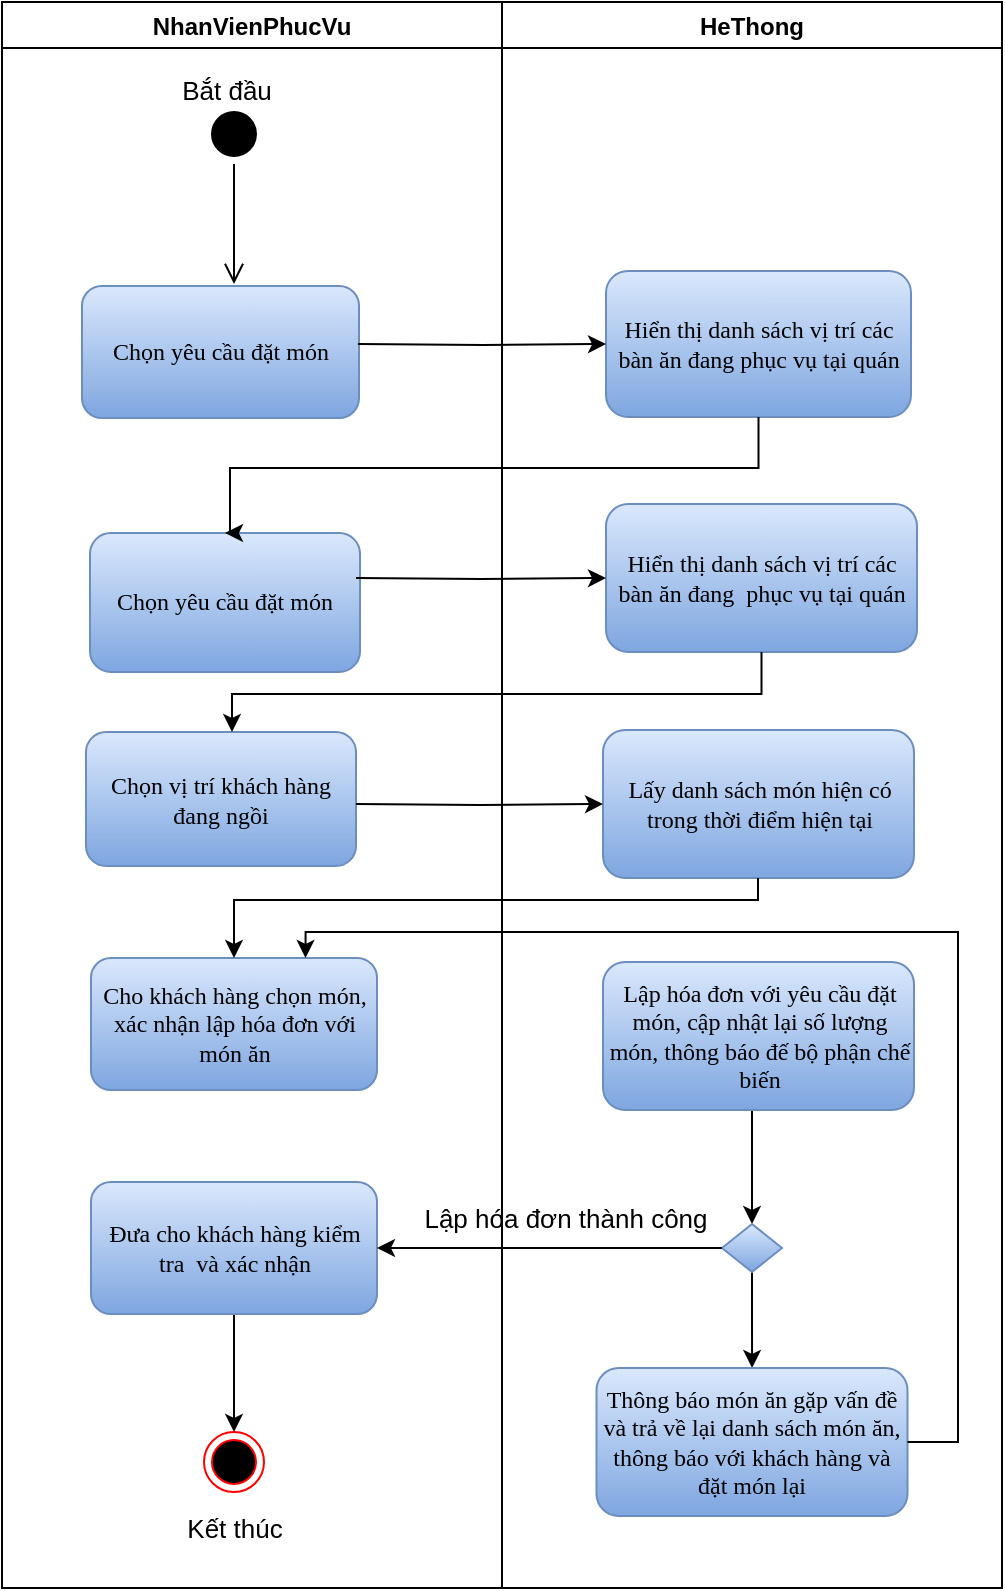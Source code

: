 <mxfile version="15.2.7" type="device" pages="6"><diagram id="9RZp447wiEDVheGiTAqy" name="UC01"><mxGraphModel dx="868" dy="550" grid="0" gridSize="10" guides="1" tooltips="1" connect="1" arrows="1" fold="1" page="1" pageScale="1" pageWidth="850" pageHeight="1100" math="0" shadow="0"><root><mxCell id="0"/><mxCell id="1" parent="0"/><mxCell id="KAaFiwAgJ2Uze31fMTkC-2" value="HeThong" style="swimlane;fontSize=12;" parent="1" vertex="1"><mxGeometry x="390" y="100" width="250" height="793" as="geometry"/></mxCell><mxCell id="KAaFiwAgJ2Uze31fMTkC-9" value="&lt;span style=&quot;font-size: 12px; line-height: 107%; font-family: &amp;quot;times new roman&amp;quot;, serif;&quot;&gt;Hiển thị danh sách vị trí các bàn ăn đang phục vụ tại quán&lt;/span&gt;" style="rounded=1;whiteSpace=wrap;html=1;fillColor=#dae8fc;strokeColor=#6c8ebf;gradientColor=#7ea6e0;fontSize=12;" parent="KAaFiwAgJ2Uze31fMTkC-2" vertex="1"><mxGeometry x="52" y="134.5" width="152.5" height="73" as="geometry"/></mxCell><mxCell id="KAaFiwAgJ2Uze31fMTkC-14" value="&lt;span style=&quot;font-size: 12px ; line-height: 107% ; font-family: &amp;#34;times new roman&amp;#34; , serif&quot;&gt;Hiển thị danh sách vị trí các bàn ăn đang&amp;nbsp; phục vụ tại quán&lt;/span&gt;" style="rounded=1;whiteSpace=wrap;html=1;fillColor=#dae8fc;strokeColor=#6c8ebf;gradientColor=#7ea6e0;fontSize=12;" parent="KAaFiwAgJ2Uze31fMTkC-2" vertex="1"><mxGeometry x="52" y="251" width="155.5" height="74" as="geometry"/></mxCell><mxCell id="KAaFiwAgJ2Uze31fMTkC-18" value="&lt;span style=&quot;font-size: 12px ; line-height: 107% ; font-family: &amp;#34;times new roman&amp;#34; , serif&quot;&gt;Lấy danh sách món hiện có trong thời điểm hiện tại&lt;/span&gt;" style="rounded=1;whiteSpace=wrap;html=1;fillColor=#dae8fc;strokeColor=#6c8ebf;gradientColor=#7ea6e0;fontSize=12;" parent="KAaFiwAgJ2Uze31fMTkC-2" vertex="1"><mxGeometry x="50.5" y="364" width="155.5" height="74" as="geometry"/></mxCell><mxCell id="KAaFiwAgJ2Uze31fMTkC-26" style="edgeStyle=orthogonalEdgeStyle;rounded=0;orthogonalLoop=1;jettySize=auto;html=1;entryX=0.5;entryY=0;entryDx=0;entryDy=0;fontSize=13;fontColor=#7EA6E0;strokeColor=#000000;" parent="KAaFiwAgJ2Uze31fMTkC-2" source="KAaFiwAgJ2Uze31fMTkC-23" target="KAaFiwAgJ2Uze31fMTkC-25" edge="1"><mxGeometry relative="1" as="geometry"><Array as="points"><mxPoint x="125" y="554"/><mxPoint x="125" y="554"/></Array></mxGeometry></mxCell><mxCell id="KAaFiwAgJ2Uze31fMTkC-23" value="&lt;span style=&quot;font-size: 12px ; line-height: 107% ; font-family: &amp;#34;times new roman&amp;#34; , serif&quot;&gt;Lập hóa đơn với yêu cầu đặt món, cập nhật lại số lượng món, thông báo đế bộ phận chế biến&lt;/span&gt;" style="rounded=1;whiteSpace=wrap;html=1;fillColor=#dae8fc;strokeColor=#6c8ebf;gradientColor=#7ea6e0;fontSize=12;" parent="KAaFiwAgJ2Uze31fMTkC-2" vertex="1"><mxGeometry x="50.5" y="480" width="155.5" height="74" as="geometry"/></mxCell><mxCell id="KAaFiwAgJ2Uze31fMTkC-32" value="" style="edgeStyle=orthogonalEdgeStyle;rounded=0;orthogonalLoop=1;jettySize=auto;html=1;fontSize=13;fontColor=#000000;strokeColor=#000000;" parent="KAaFiwAgJ2Uze31fMTkC-2" source="KAaFiwAgJ2Uze31fMTkC-25" target="KAaFiwAgJ2Uze31fMTkC-30" edge="1"><mxGeometry relative="1" as="geometry"/></mxCell><mxCell id="KAaFiwAgJ2Uze31fMTkC-25" value="" style="rhombus;whiteSpace=wrap;html=1;fontSize=13;strokeColor=#6c8ebf;gradientColor=#7ea6e0;fillColor=#dae8fc;" parent="KAaFiwAgJ2Uze31fMTkC-2" vertex="1"><mxGeometry x="110" y="611" width="30" height="24" as="geometry"/></mxCell><mxCell id="KAaFiwAgJ2Uze31fMTkC-29" value="Lập hóa đơn thành công" style="text;html=1;strokeColor=none;fillColor=none;align=center;verticalAlign=middle;whiteSpace=wrap;rounded=0;fontSize=13;fontColor=#000000;" parent="KAaFiwAgJ2Uze31fMTkC-2" vertex="1"><mxGeometry x="-46" y="601" width="156" height="14" as="geometry"/></mxCell><mxCell id="KAaFiwAgJ2Uze31fMTkC-30" value="&lt;span style=&quot;font-size: 12px ; line-height: 107% ; font-family: &amp;#34;times new roman&amp;#34; , serif&quot;&gt;Thông báo món ăn gặp vấn đề và trả về lại danh sách món ăn, thông báo với khách hàng và đặt món lại&lt;/span&gt;" style="rounded=1;whiteSpace=wrap;html=1;fillColor=#dae8fc;strokeColor=#6c8ebf;gradientColor=#7ea6e0;fontSize=12;" parent="KAaFiwAgJ2Uze31fMTkC-2" vertex="1"><mxGeometry x="47.25" y="683" width="155.5" height="74" as="geometry"/></mxCell><mxCell id="KAaFiwAgJ2Uze31fMTkC-5" value="NhanVienPhucVu" style="swimlane;fontSize=12;startSize=23;" parent="1" vertex="1"><mxGeometry x="140" y="100" width="250" height="793" as="geometry"/></mxCell><mxCell id="KAaFiwAgJ2Uze31fMTkC-6" value="&lt;span style=&quot;font-size: 12px; line-height: 107%; font-family: &amp;quot;times new roman&amp;quot;, serif;&quot;&gt;Chọn yêu cầu đặt món&lt;/span&gt;" style="rounded=1;whiteSpace=wrap;html=1;fillColor=#dae8fc;strokeColor=#6c8ebf;gradientColor=#7ea6e0;fontSize=12;" parent="KAaFiwAgJ2Uze31fMTkC-5" vertex="1"><mxGeometry x="40" y="142" width="138.5" height="66" as="geometry"/></mxCell><mxCell id="KAaFiwAgJ2Uze31fMTkC-7" value="" style="ellipse;html=1;shape=startState;fillColor=#000000;strokeColor=#000000;fontSize=12;" parent="KAaFiwAgJ2Uze31fMTkC-5" vertex="1"><mxGeometry x="101" y="51" width="30" height="30" as="geometry"/></mxCell><mxCell id="KAaFiwAgJ2Uze31fMTkC-8" value="" style="edgeStyle=orthogonalEdgeStyle;html=1;verticalAlign=bottom;endArrow=open;endSize=8;strokeColor=#000000;fontSize=12;" parent="KAaFiwAgJ2Uze31fMTkC-5" source="KAaFiwAgJ2Uze31fMTkC-7" edge="1"><mxGeometry relative="1" as="geometry"><mxPoint x="116" y="141" as="targetPoint"/></mxGeometry></mxCell><mxCell id="KAaFiwAgJ2Uze31fMTkC-11" value="&lt;span style=&quot;font-size: 12px; line-height: 107%; font-family: &amp;quot;times new roman&amp;quot;, serif;&quot;&gt;Chọn yêu cầu đặt món&lt;/span&gt;" style="rounded=1;whiteSpace=wrap;html=1;fillColor=#dae8fc;strokeColor=#6c8ebf;gradientColor=#7ea6e0;fontSize=12;" parent="KAaFiwAgJ2Uze31fMTkC-5" vertex="1"><mxGeometry x="44" y="265.5" width="135" height="69.5" as="geometry"/></mxCell><mxCell id="KAaFiwAgJ2Uze31fMTkC-17" value="&lt;span style=&quot;font-size: 12px ; line-height: 107% ; font-family: &amp;#34;times new roman&amp;#34; , serif&quot;&gt;Chọn vị trí khách hàng đang ngồi&lt;/span&gt;" style="rounded=1;whiteSpace=wrap;html=1;fillColor=#dae8fc;strokeColor=#6c8ebf;gradientColor=#7ea6e0;fontSize=12;" parent="KAaFiwAgJ2Uze31fMTkC-5" vertex="1"><mxGeometry x="42" y="365" width="135" height="67" as="geometry"/></mxCell><mxCell id="KAaFiwAgJ2Uze31fMTkC-22" value="&lt;font face=&quot;times new roman, serif&quot;&gt;Cho khách hàng chọn món, xác nhận lập hóa đơn với món ăn&lt;/font&gt;" style="rounded=1;whiteSpace=wrap;html=1;fillColor=#dae8fc;strokeColor=#6c8ebf;gradientColor=#7ea6e0;fontSize=12;" parent="KAaFiwAgJ2Uze31fMTkC-5" vertex="1"><mxGeometry x="44.5" y="478" width="143" height="66" as="geometry"/></mxCell><mxCell id="KAaFiwAgJ2Uze31fMTkC-38" style="edgeStyle=orthogonalEdgeStyle;rounded=0;orthogonalLoop=1;jettySize=auto;html=1;entryX=0.5;entryY=0;entryDx=0;entryDy=0;fontSize=13;fontColor=#000000;strokeColor=#000000;" parent="KAaFiwAgJ2Uze31fMTkC-5" source="KAaFiwAgJ2Uze31fMTkC-27" target="KAaFiwAgJ2Uze31fMTkC-37" edge="1"><mxGeometry relative="1" as="geometry"/></mxCell><mxCell id="KAaFiwAgJ2Uze31fMTkC-27" value="&lt;font face=&quot;times new roman, serif&quot;&gt;Đưa cho khách hàng kiểm tra&amp;nbsp; và xác nhận&lt;/font&gt;" style="rounded=1;whiteSpace=wrap;html=1;fillColor=#dae8fc;strokeColor=#6c8ebf;gradientColor=#7ea6e0;fontSize=12;" parent="KAaFiwAgJ2Uze31fMTkC-5" vertex="1"><mxGeometry x="44.5" y="590" width="143" height="66" as="geometry"/></mxCell><mxCell id="KAaFiwAgJ2Uze31fMTkC-37" value="" style="ellipse;html=1;shape=endState;fillColor=#000000;strokeColor=#ff0000;fontSize=13;fontColor=#000000;" parent="KAaFiwAgJ2Uze31fMTkC-5" vertex="1"><mxGeometry x="101" y="715" width="30" height="30" as="geometry"/></mxCell><mxCell id="KAaFiwAgJ2Uze31fMTkC-39" value="Kết thúc" style="text;html=1;align=center;verticalAlign=middle;resizable=0;points=[];autosize=1;strokeColor=none;fillColor=none;fontSize=13;fontColor=#000000;" parent="KAaFiwAgJ2Uze31fMTkC-5" vertex="1"><mxGeometry x="87" y="753" width="58" height="20" as="geometry"/></mxCell><mxCell id="KAaFiwAgJ2Uze31fMTkC-40" value="Bắt đầu" style="text;html=1;align=center;verticalAlign=middle;resizable=0;points=[];autosize=1;strokeColor=none;fillColor=none;fontSize=13;fontColor=#000000;" parent="KAaFiwAgJ2Uze31fMTkC-5" vertex="1"><mxGeometry x="84" y="34" width="55" height="20" as="geometry"/></mxCell><mxCell id="KAaFiwAgJ2Uze31fMTkC-10" style="edgeStyle=orthogonalEdgeStyle;rounded=0;orthogonalLoop=1;jettySize=auto;html=1;fontSize=12;fontColor=#7EA6E0;strokeColor=#000000;" parent="1" target="KAaFiwAgJ2Uze31fMTkC-9" edge="1"><mxGeometry relative="1" as="geometry"><mxPoint x="318" y="271" as="sourcePoint"/></mxGeometry></mxCell><mxCell id="KAaFiwAgJ2Uze31fMTkC-16" style="edgeStyle=orthogonalEdgeStyle;rounded=0;orthogonalLoop=1;jettySize=auto;html=1;fontSize=12;fontColor=#7EA6E0;strokeColor=#000000;entryX=0;entryY=0.5;entryDx=0;entryDy=0;" parent="1" target="KAaFiwAgJ2Uze31fMTkC-14" edge="1"><mxGeometry relative="1" as="geometry"><mxPoint x="438" y="390" as="targetPoint"/><mxPoint x="317" y="388" as="sourcePoint"/></mxGeometry></mxCell><mxCell id="KAaFiwAgJ2Uze31fMTkC-19" style="edgeStyle=orthogonalEdgeStyle;rounded=0;orthogonalLoop=1;jettySize=auto;html=1;entryX=0.5;entryY=0;entryDx=0;entryDy=0;fontSize=12;fontColor=#7EA6E0;strokeColor=#000000;" parent="1" source="KAaFiwAgJ2Uze31fMTkC-9" target="KAaFiwAgJ2Uze31fMTkC-11" edge="1"><mxGeometry relative="1" as="geometry"><Array as="points"><mxPoint x="518" y="333"/><mxPoint x="254" y="333"/></Array></mxGeometry></mxCell><mxCell id="KAaFiwAgJ2Uze31fMTkC-20" style="edgeStyle=orthogonalEdgeStyle;rounded=0;orthogonalLoop=1;jettySize=auto;html=1;fontSize=12;fontColor=#7EA6E0;strokeColor=#000000;" parent="1" source="KAaFiwAgJ2Uze31fMTkC-14" target="KAaFiwAgJ2Uze31fMTkC-17" edge="1"><mxGeometry relative="1" as="geometry"><Array as="points"><mxPoint x="520" y="446"/><mxPoint x="255" y="446"/></Array></mxGeometry></mxCell><mxCell id="KAaFiwAgJ2Uze31fMTkC-21" style="edgeStyle=orthogonalEdgeStyle;rounded=0;orthogonalLoop=1;jettySize=auto;html=1;entryX=0;entryY=0.5;entryDx=0;entryDy=0;fontSize=12;fontColor=#7EA6E0;strokeColor=#000000;" parent="1" target="KAaFiwAgJ2Uze31fMTkC-18" edge="1"><mxGeometry relative="1" as="geometry"><mxPoint x="317" y="501" as="sourcePoint"/></mxGeometry></mxCell><mxCell id="KAaFiwAgJ2Uze31fMTkC-24" style="edgeStyle=orthogonalEdgeStyle;rounded=0;orthogonalLoop=1;jettySize=auto;html=1;entryX=0.5;entryY=0;entryDx=0;entryDy=0;fontSize=13;fontColor=#7EA6E0;strokeColor=#000000;" parent="1" target="KAaFiwAgJ2Uze31fMTkC-22" edge="1"><mxGeometry relative="1" as="geometry"><mxPoint x="518" y="538" as="sourcePoint"/><Array as="points"><mxPoint x="518" y="549"/><mxPoint x="256" y="549"/></Array></mxGeometry></mxCell><mxCell id="KAaFiwAgJ2Uze31fMTkC-28" style="edgeStyle=orthogonalEdgeStyle;rounded=0;orthogonalLoop=1;jettySize=auto;html=1;entryX=1;entryY=0.5;entryDx=0;entryDy=0;fontSize=13;fontColor=#7EA6E0;strokeColor=#000000;" parent="1" source="KAaFiwAgJ2Uze31fMTkC-25" target="KAaFiwAgJ2Uze31fMTkC-27" edge="1"><mxGeometry relative="1" as="geometry"/></mxCell><mxCell id="KAaFiwAgJ2Uze31fMTkC-34" style="edgeStyle=orthogonalEdgeStyle;rounded=0;orthogonalLoop=1;jettySize=auto;html=1;entryX=0.75;entryY=0;entryDx=0;entryDy=0;fontSize=13;fontColor=#000000;strokeColor=#000000;" parent="1" source="KAaFiwAgJ2Uze31fMTkC-30" target="KAaFiwAgJ2Uze31fMTkC-22" edge="1"><mxGeometry relative="1" as="geometry"><Array as="points"><mxPoint x="618" y="820"/><mxPoint x="618" y="565"/><mxPoint x="292" y="565"/></Array></mxGeometry></mxCell></root></mxGraphModel></diagram><diagram id="s6qFZ14j3Fz0Efp3q7Ma" name="UC02"><mxGraphModel dx="868" dy="550" grid="0" gridSize="10" guides="1" tooltips="1" connect="1" arrows="1" fold="1" page="1" pageScale="1" pageWidth="850" pageHeight="1100" math="0" shadow="0"><root><mxCell id="FpdUSo8Ax4sdllOvpBZD-0"/><mxCell id="FpdUSo8Ax4sdllOvpBZD-1" parent="FpdUSo8Ax4sdllOvpBZD-0"/><mxCell id="ZPg6n8A6RPzEj8qQPlWx-0" value="HeThong" style="swimlane;fontSize=12;" parent="FpdUSo8Ax4sdllOvpBZD-1" vertex="1"><mxGeometry x="390" y="100" width="250" height="793" as="geometry"/></mxCell><mxCell id="ZPg6n8A6RPzEj8qQPlWx-1" value="&lt;span style=&quot;font-size: 12px ; line-height: 107% ; font-family: &amp;#34;times new roman&amp;#34; , serif&quot;&gt;Hiển thị danh sách tất cả các bàn có trong hệ thống&lt;/span&gt;" style="rounded=1;whiteSpace=wrap;html=1;fillColor=#dae8fc;strokeColor=#6c8ebf;gradientColor=#7ea6e0;fontSize=12;" parent="ZPg6n8A6RPzEj8qQPlWx-0" vertex="1"><mxGeometry x="52" y="134.5" width="152.5" height="73" as="geometry"/></mxCell><mxCell id="ZPg6n8A6RPzEj8qQPlWx-2" value="&lt;span style=&quot;font-size: 12px ; line-height: 107% ; font-family: &amp;#34;times new roman&amp;#34; , serif&quot;&gt;Hiển thị form nhập thông tin thêm bàn mới&lt;/span&gt;" style="rounded=1;whiteSpace=wrap;html=1;fillColor=#dae8fc;strokeColor=#6c8ebf;gradientColor=#7ea6e0;fontSize=12;" parent="ZPg6n8A6RPzEj8qQPlWx-0" vertex="1"><mxGeometry x="57" y="289" width="155.5" height="74" as="geometry"/></mxCell><mxCell id="ZPg6n8A6RPzEj8qQPlWx-57" style="edgeStyle=orthogonalEdgeStyle;rounded=0;orthogonalLoop=1;jettySize=auto;html=1;fontSize=13;fontColor=#000000;endArrow=classic;endFill=1;strokeColor=#000000;" parent="ZPg6n8A6RPzEj8qQPlWx-0" source="ZPg6n8A6RPzEj8qQPlWx-3" target="ZPg6n8A6RPzEj8qQPlWx-19" edge="1"><mxGeometry relative="1" as="geometry"/></mxCell><mxCell id="ZPg6n8A6RPzEj8qQPlWx-3" value="&lt;span style=&quot;font-size: 12px ; line-height: 107% ; font-family: &amp;#34;times new roman&amp;#34; , serif&quot;&gt;Kiểm tra thông tin và tiến hành cập nhật dữ liệu bàn mới, trả về danh sách bàn được cập nhật&lt;/span&gt;" style="rounded=1;whiteSpace=wrap;html=1;fillColor=#dae8fc;strokeColor=#6c8ebf;gradientColor=#7ea6e0;fontSize=12;" parent="ZPg6n8A6RPzEj8qQPlWx-0" vertex="1"><mxGeometry x="55.5" y="402" width="155.5" height="74" as="geometry"/></mxCell><mxCell id="ZPg6n8A6RPzEj8qQPlWx-19" value="" style="ellipse;html=1;shape=endState;fillColor=#000000;strokeColor=#ff0000;fontSize=13;fontColor=#000000;" parent="ZPg6n8A6RPzEj8qQPlWx-0" vertex="1"><mxGeometry x="118.25" y="504" width="30" height="30" as="geometry"/></mxCell><mxCell id="ZPg6n8A6RPzEj8qQPlWx-20" value="Kết thúc" style="text;html=1;align=center;verticalAlign=middle;resizable=0;points=[];autosize=1;strokeColor=none;fillColor=none;fontSize=13;fontColor=#000000;" parent="ZPg6n8A6RPzEj8qQPlWx-0" vertex="1"><mxGeometry x="104.25" y="534" width="58" height="20" as="geometry"/></mxCell><mxCell id="ZPg6n8A6RPzEj8qQPlWx-49" value="&lt;span style=&quot;font-size: 12px ; line-height: 107% ; font-family: &amp;#34;times new roman&amp;#34; , serif&quot;&gt;\Hiển thị danh sách bàn trống tại quán&lt;/span&gt;" style="rounded=1;whiteSpace=wrap;html=1;fillColor=#dae8fc;strokeColor=#6c8ebf;gradientColor=#7ea6e0;fontSize=12;" parent="ZPg6n8A6RPzEj8qQPlWx-0" vertex="1"><mxGeometry x="47.25" y="588" width="155.5" height="74" as="geometry"/></mxCell><mxCell id="ZPg6n8A6RPzEj8qQPlWx-10" value="NhanVienPhucVu" style="swimlane;fontSize=12;startSize=23;" parent="FpdUSo8Ax4sdllOvpBZD-1" vertex="1"><mxGeometry x="140" y="100" width="250" height="793" as="geometry"/></mxCell><mxCell id="ZPg6n8A6RPzEj8qQPlWx-11" value="&lt;font face=&quot;times new roman, serif&quot;&gt;Chọn quản lý bàn&lt;/font&gt;" style="rounded=1;whiteSpace=wrap;html=1;fillColor=#dae8fc;strokeColor=#6c8ebf;gradientColor=#7ea6e0;fontSize=12;" parent="ZPg6n8A6RPzEj8qQPlWx-10" vertex="1"><mxGeometry x="40" y="142" width="138.5" height="66" as="geometry"/></mxCell><mxCell id="ZPg6n8A6RPzEj8qQPlWx-12" value="" style="ellipse;html=1;shape=startState;fillColor=#000000;strokeColor=#000000;fontSize=12;" parent="ZPg6n8A6RPzEj8qQPlWx-10" vertex="1"><mxGeometry x="101" y="51" width="30" height="30" as="geometry"/></mxCell><mxCell id="ZPg6n8A6RPzEj8qQPlWx-13" value="" style="edgeStyle=orthogonalEdgeStyle;html=1;verticalAlign=bottom;endArrow=open;endSize=8;strokeColor=#000000;fontSize=12;" parent="ZPg6n8A6RPzEj8qQPlWx-10" source="ZPg6n8A6RPzEj8qQPlWx-12" edge="1"><mxGeometry relative="1" as="geometry"><mxPoint x="116" y="141" as="targetPoint"/></mxGeometry></mxCell><mxCell id="ZPg6n8A6RPzEj8qQPlWx-14" value="&lt;span style=&quot;font-size: 12px ; line-height: 107% ; font-family: &amp;#34;times new roman&amp;#34; , serif&quot;&gt;Chọn thêm bàn&lt;/span&gt;" style="rounded=1;whiteSpace=wrap;html=1;fillColor=#dae8fc;strokeColor=#6c8ebf;gradientColor=#7ea6e0;fontSize=12;" parent="ZPg6n8A6RPzEj8qQPlWx-10" vertex="1"><mxGeometry x="48.5" y="286" width="135" height="69.5" as="geometry"/></mxCell><mxCell id="ZPg6n8A6RPzEj8qQPlWx-15" value="&lt;span style=&quot;font-size: 12px ; line-height: 107% ; font-family: &amp;#34;times new roman&amp;#34; , serif&quot;&gt;Nhập số lượng bàn cần thêm&lt;/span&gt;" style="rounded=1;whiteSpace=wrap;html=1;fillColor=#dae8fc;strokeColor=#6c8ebf;gradientColor=#7ea6e0;fontSize=12;" parent="ZPg6n8A6RPzEj8qQPlWx-10" vertex="1"><mxGeometry x="47" y="403" width="135" height="67" as="geometry"/></mxCell><mxCell id="ZPg6n8A6RPzEj8qQPlWx-16" value="&lt;font face=&quot;times new roman, serif&quot;&gt;Chọn xóa bàn&lt;/font&gt;" style="rounded=1;whiteSpace=wrap;html=1;fillColor=#dae8fc;strokeColor=#6c8ebf;gradientColor=#7ea6e0;fontSize=12;" parent="ZPg6n8A6RPzEj8qQPlWx-10" vertex="1"><mxGeometry x="43" y="582" width="143" height="66" as="geometry"/></mxCell><mxCell id="ZPg6n8A6RPzEj8qQPlWx-21" value="Bắt đầu" style="text;html=1;align=center;verticalAlign=middle;resizable=0;points=[];autosize=1;strokeColor=none;fillColor=none;fontSize=13;fontColor=#000000;" parent="ZPg6n8A6RPzEj8qQPlWx-10" vertex="1"><mxGeometry x="84" y="34" width="55" height="20" as="geometry"/></mxCell><mxCell id="ZPg6n8A6RPzEj8qQPlWx-41" value="" style="edgeStyle=orthogonalEdgeStyle;rounded=0;orthogonalLoop=1;jettySize=auto;html=1;fontSize=13;fontColor=#000000;strokeColor=#000000;" parent="ZPg6n8A6RPzEj8qQPlWx-10" source="ZPg6n8A6RPzEj8qQPlWx-30" target="ZPg6n8A6RPzEj8qQPlWx-14" edge="1"><mxGeometry relative="1" as="geometry"/></mxCell><mxCell id="ZPg6n8A6RPzEj8qQPlWx-30" value="" style="rhombus;whiteSpace=wrap;html=1;fontSize=13;strokeColor=#6c8ebf;gradientColor=#7ea6e0;fillColor=#dae8fc;" parent="ZPg6n8A6RPzEj8qQPlWx-10" vertex="1"><mxGeometry x="101" y="235" width="30" height="24" as="geometry"/></mxCell><mxCell id="ZPg6n8A6RPzEj8qQPlWx-47" style="edgeStyle=orthogonalEdgeStyle;rounded=0;orthogonalLoop=1;jettySize=auto;html=1;fontSize=13;fontColor=#000000;endArrow=classic;endFill=1;strokeColor=#000000;entryX=0;entryY=0.5;entryDx=0;entryDy=0;" parent="ZPg6n8A6RPzEj8qQPlWx-10" source="ZPg6n8A6RPzEj8qQPlWx-30" target="ZPg6n8A6RPzEj8qQPlWx-16" edge="1"><mxGeometry relative="1" as="geometry"><mxPoint x="-18" y="537" as="targetPoint"/><Array as="points"><mxPoint x="27" y="247"/><mxPoint x="27" y="615"/></Array></mxGeometry></mxCell><mxCell id="ZPg6n8A6RPzEj8qQPlWx-50" value="&lt;font face=&quot;times new roman, serif&quot;&gt;Chọn bàn trống và xác nhận xóa&lt;/font&gt;" style="rounded=1;whiteSpace=wrap;html=1;fillColor=#dae8fc;strokeColor=#6c8ebf;gradientColor=#7ea6e0;fontSize=12;" parent="ZPg6n8A6RPzEj8qQPlWx-10" vertex="1"><mxGeometry x="40.5" y="706" width="143" height="66" as="geometry"/></mxCell><mxCell id="ZPg6n8A6RPzEj8qQPlWx-22" style="edgeStyle=orthogonalEdgeStyle;rounded=0;orthogonalLoop=1;jettySize=auto;html=1;fontSize=12;fontColor=#7EA6E0;strokeColor=#000000;" parent="FpdUSo8Ax4sdllOvpBZD-1" target="ZPg6n8A6RPzEj8qQPlWx-1" edge="1"><mxGeometry relative="1" as="geometry"><mxPoint x="318" y="271" as="sourcePoint"/></mxGeometry></mxCell><mxCell id="ZPg6n8A6RPzEj8qQPlWx-23" style="edgeStyle=orthogonalEdgeStyle;rounded=0;orthogonalLoop=1;jettySize=auto;html=1;fontSize=12;fontColor=#7EA6E0;strokeColor=#000000;entryX=0;entryY=0.5;entryDx=0;entryDy=0;" parent="FpdUSo8Ax4sdllOvpBZD-1" target="ZPg6n8A6RPzEj8qQPlWx-2" edge="1"><mxGeometry relative="1" as="geometry"><mxPoint x="443" y="428" as="targetPoint"/><mxPoint x="322" y="426" as="sourcePoint"/></mxGeometry></mxCell><mxCell id="ZPg6n8A6RPzEj8qQPlWx-25" style="edgeStyle=orthogonalEdgeStyle;rounded=0;orthogonalLoop=1;jettySize=auto;html=1;fontSize=12;fontColor=#7EA6E0;strokeColor=#000000;" parent="FpdUSo8Ax4sdllOvpBZD-1" source="ZPg6n8A6RPzEj8qQPlWx-2" target="ZPg6n8A6RPzEj8qQPlWx-15" edge="1"><mxGeometry relative="1" as="geometry"><Array as="points"><mxPoint x="525" y="484"/><mxPoint x="260" y="484"/></Array></mxGeometry></mxCell><mxCell id="ZPg6n8A6RPzEj8qQPlWx-26" style="edgeStyle=orthogonalEdgeStyle;rounded=0;orthogonalLoop=1;jettySize=auto;html=1;entryX=0;entryY=0.5;entryDx=0;entryDy=0;fontSize=12;fontColor=#7EA6E0;strokeColor=#000000;" parent="FpdUSo8Ax4sdllOvpBZD-1" target="ZPg6n8A6RPzEj8qQPlWx-3" edge="1"><mxGeometry relative="1" as="geometry"><mxPoint x="322" y="539" as="sourcePoint"/></mxGeometry></mxCell><mxCell id="ZPg6n8A6RPzEj8qQPlWx-42" style="edgeStyle=orthogonalEdgeStyle;rounded=0;orthogonalLoop=1;jettySize=auto;html=1;entryX=0.5;entryY=0;entryDx=0;entryDy=0;fontSize=13;fontColor=#000000;strokeColor=#000000;endArrow=none;endFill=0;" parent="FpdUSo8Ax4sdllOvpBZD-1" source="ZPg6n8A6RPzEj8qQPlWx-1" target="ZPg6n8A6RPzEj8qQPlWx-30" edge="1"><mxGeometry relative="1" as="geometry"><Array as="points"><mxPoint x="518" y="326"/><mxPoint x="256" y="326"/></Array></mxGeometry></mxCell><mxCell id="ZPg6n8A6RPzEj8qQPlWx-58" style="edgeStyle=orthogonalEdgeStyle;rounded=0;orthogonalLoop=1;jettySize=auto;html=1;fontSize=13;fontColor=#000000;endArrow=classic;endFill=1;strokeColor=#000000;" parent="FpdUSo8Ax4sdllOvpBZD-1" source="ZPg6n8A6RPzEj8qQPlWx-16" edge="1"><mxGeometry relative="1" as="geometry"><mxPoint x="432" y="715" as="targetPoint"/></mxGeometry></mxCell><mxCell id="ZPg6n8A6RPzEj8qQPlWx-59" style="edgeStyle=orthogonalEdgeStyle;rounded=0;orthogonalLoop=1;jettySize=auto;html=1;fontSize=13;fontColor=#000000;endArrow=classic;endFill=1;strokeColor=#000000;" parent="FpdUSo8Ax4sdllOvpBZD-1" source="ZPg6n8A6RPzEj8qQPlWx-49" target="ZPg6n8A6RPzEj8qQPlWx-50" edge="1"><mxGeometry relative="1" as="geometry"><Array as="points"><mxPoint x="515" y="777"/><mxPoint x="252" y="777"/></Array></mxGeometry></mxCell><mxCell id="ZPg6n8A6RPzEj8qQPlWx-60" style="edgeStyle=orthogonalEdgeStyle;rounded=0;orthogonalLoop=1;jettySize=auto;html=1;fontSize=13;fontColor=#000000;endArrow=classic;endFill=1;strokeColor=#000000;" parent="FpdUSo8Ax4sdllOvpBZD-1" source="ZPg6n8A6RPzEj8qQPlWx-50" target="ZPg6n8A6RPzEj8qQPlWx-3" edge="1"><mxGeometry relative="1" as="geometry"><Array as="points"><mxPoint x="617" y="839"/><mxPoint x="617" y="539"/></Array></mxGeometry></mxCell></root></mxGraphModel></diagram><diagram id="AQjDwss84T0TZzecXvud" name="UC03"><mxGraphModel dx="868" dy="550" grid="1" gridSize="10" guides="1" tooltips="1" connect="1" arrows="1" fold="1" page="1" pageScale="1" pageWidth="850" pageHeight="1100" math="0" shadow="0"><root><mxCell id="PxK6a4weLkxw2UGEXRjK-0"/><mxCell id="PxK6a4weLkxw2UGEXRjK-1" parent="PxK6a4weLkxw2UGEXRjK-0"/><mxCell id="PxK6a4weLkxw2UGEXRjK-2" value="HeThong" style="swimlane;fontSize=12;" parent="PxK6a4weLkxw2UGEXRjK-1" vertex="1"><mxGeometry x="396.5" y="100" width="250" height="520" as="geometry"/></mxCell><mxCell id="PxK6a4weLkxw2UGEXRjK-3" value="&lt;span style=&quot;font-size: 12px ; line-height: 107% ; font-family: &amp;#34;times new roman&amp;#34; , serif&quot;&gt;Hiển thị danh sách món ăn chia theo tab danh mục, có hỗ trợ tìm kiếm&lt;/span&gt;" style="rounded=1;whiteSpace=wrap;html=1;fillColor=#dae8fc;strokeColor=#6c8ebf;gradientColor=#7ea6e0;fontSize=12;" parent="PxK6a4weLkxw2UGEXRjK-2" vertex="1"><mxGeometry x="52" y="134.5" width="152.5" height="73" as="geometry"/></mxCell><mxCell id="C5YWEBs1hV8XgmHB8Y7z-1" value="" style="edgeStyle=orthogonalEdgeStyle;rounded=0;orthogonalLoop=1;jettySize=auto;html=1;fontSize=13;fontColor=#000000;endArrow=classic;endFill=1;strokeColor=#000000;" parent="PxK6a4weLkxw2UGEXRjK-2" source="PxK6a4weLkxw2UGEXRjK-4" target="C5YWEBs1hV8XgmHB8Y7z-0" edge="1"><mxGeometry relative="1" as="geometry"/></mxCell><mxCell id="C5YWEBs1hV8XgmHB8Y7z-9" style="edgeStyle=orthogonalEdgeStyle;rounded=0;orthogonalLoop=1;jettySize=auto;html=1;entryX=0.5;entryY=0;entryDx=0;entryDy=0;fontSize=13;fontColor=#000000;endArrow=classic;endFill=1;strokeColor=#000000;exitX=0.75;exitY=1;exitDx=0;exitDy=0;" parent="PxK6a4weLkxw2UGEXRjK-2" source="PxK6a4weLkxw2UGEXRjK-4" target="PxK6a4weLkxw2UGEXRjK-7" edge="1"><mxGeometry relative="1" as="geometry"/></mxCell><mxCell id="PxK6a4weLkxw2UGEXRjK-4" value="&lt;span style=&quot;font-size: 12px ; line-height: 107% ; font-family: &amp;#34;times new roman&amp;#34; , serif&quot;&gt;Hiển thị danh sách thức ăn theo danh mục hoặc kết quả tìm kiếm&lt;/span&gt;" style="rounded=1;whiteSpace=wrap;html=1;fillColor=#dae8fc;strokeColor=#6c8ebf;gradientColor=#7ea6e0;fontSize=12;" parent="PxK6a4weLkxw2UGEXRjK-2" vertex="1"><mxGeometry x="57" y="253" width="155.5" height="74" as="geometry"/></mxCell><mxCell id="C5YWEBs1hV8XgmHB8Y7z-7" value="" style="edgeStyle=orthogonalEdgeStyle;rounded=0;orthogonalLoop=1;jettySize=auto;html=1;fontSize=13;fontColor=#000000;endArrow=classic;endFill=1;strokeColor=#000000;" parent="PxK6a4weLkxw2UGEXRjK-2" source="C5YWEBs1hV8XgmHB8Y7z-0" target="PxK6a4weLkxw2UGEXRjK-6" edge="1"><mxGeometry relative="1" as="geometry"/></mxCell><mxCell id="C5YWEBs1hV8XgmHB8Y7z-0" value="" style="rhombus;whiteSpace=wrap;html=1;fontSize=13;strokeColor=#6c8ebf;gradientColor=#7ea6e0;fillColor=#dae8fc;" parent="PxK6a4weLkxw2UGEXRjK-2" vertex="1"><mxGeometry x="72.75" y="370" width="30" height="24" as="geometry"/></mxCell><mxCell id="C5YWEBs1hV8XgmHB8Y7z-3" style="edgeStyle=orthogonalEdgeStyle;rounded=0;orthogonalLoop=1;jettySize=auto;html=1;entryX=1;entryY=0.5;entryDx=0;entryDy=0;fontSize=13;fontColor=#000000;endArrow=classic;endFill=1;strokeColor=#000000;exitX=0.75;exitY=0;exitDx=0;exitDy=0;" parent="PxK6a4weLkxw2UGEXRjK-2" source="PxK6a4weLkxw2UGEXRjK-6" target="PxK6a4weLkxw2UGEXRjK-4" edge="1"><mxGeometry relative="1" as="geometry"><Array as="points"><mxPoint x="127" y="450"/><mxPoint x="233" y="450"/><mxPoint x="233" y="290"/></Array></mxGeometry></mxCell><mxCell id="PxK6a4weLkxw2UGEXRjK-6" value="&lt;span style=&quot;font-size: 12px ; line-height: 107% ; font-family: &amp;#34;times new roman&amp;#34; , serif&quot;&gt;Nhận thông tin thay đổi số lượng món ăn&lt;/span&gt;" style="rounded=1;whiteSpace=wrap;html=1;fillColor=#dae8fc;strokeColor=#6c8ebf;gradientColor=#7ea6e0;fontSize=12;" parent="PxK6a4weLkxw2UGEXRjK-2" vertex="1"><mxGeometry x="10" y="420" width="155.5" height="74" as="geometry"/></mxCell><mxCell id="PxK6a4weLkxw2UGEXRjK-7" value="" style="ellipse;html=1;shape=endState;fillColor=#000000;strokeColor=#ff0000;fontSize=13;fontColor=#000000;" parent="PxK6a4weLkxw2UGEXRjK-2" vertex="1"><mxGeometry x="150" y="360" width="30" height="30" as="geometry"/></mxCell><mxCell id="PxK6a4weLkxw2UGEXRjK-8" value="Kết thúc" style="text;html=1;align=center;verticalAlign=middle;resizable=0;points=[];autosize=1;strokeColor=none;fillColor=none;fontSize=13;fontColor=#000000;" parent="PxK6a4weLkxw2UGEXRjK-2" vertex="1"><mxGeometry x="136" y="394" width="58" height="20" as="geometry"/></mxCell><mxCell id="PxK6a4weLkxw2UGEXRjK-10" value="NhanVienPhucVu" style="swimlane;fontSize=12;startSize=23;" parent="PxK6a4weLkxw2UGEXRjK-1" vertex="1"><mxGeometry x="140" y="100" width="256.5" height="520" as="geometry"/></mxCell><mxCell id="PxK6a4weLkxw2UGEXRjK-11" value="&lt;font face=&quot;times new roman, serif&quot;&gt;Phản hồi lấy danh sách món ăn&lt;/font&gt;" style="rounded=1;whiteSpace=wrap;html=1;fillColor=#dae8fc;strokeColor=#6c8ebf;gradientColor=#7ea6e0;fontSize=12;" parent="PxK6a4weLkxw2UGEXRjK-10" vertex="1"><mxGeometry x="40" y="142" width="138.5" height="66" as="geometry"/></mxCell><mxCell id="PxK6a4weLkxw2UGEXRjK-12" value="" style="ellipse;html=1;shape=startState;fillColor=#000000;strokeColor=#000000;fontSize=12;" parent="PxK6a4weLkxw2UGEXRjK-10" vertex="1"><mxGeometry x="101" y="51" width="30" height="30" as="geometry"/></mxCell><mxCell id="PxK6a4weLkxw2UGEXRjK-13" value="" style="edgeStyle=orthogonalEdgeStyle;html=1;verticalAlign=bottom;endArrow=open;endSize=8;strokeColor=#000000;fontSize=12;" parent="PxK6a4weLkxw2UGEXRjK-10" source="PxK6a4weLkxw2UGEXRjK-12" edge="1"><mxGeometry relative="1" as="geometry"><mxPoint x="116" y="141" as="targetPoint"/></mxGeometry></mxCell><mxCell id="PxK6a4weLkxw2UGEXRjK-14" value="&lt;span style=&quot;font-size: 12px ; line-height: 107% ; font-family: &amp;#34;times new roman&amp;#34; , serif&quot;&gt;Người dùng chọn tab thức ăn theo danh mục hoặc tìm kiếm&lt;/span&gt;" style="rounded=1;whiteSpace=wrap;html=1;fillColor=#dae8fc;strokeColor=#6c8ebf;gradientColor=#7ea6e0;fontSize=12;" parent="PxK6a4weLkxw2UGEXRjK-10" vertex="1"><mxGeometry x="48.5" y="250" width="135" height="69.5" as="geometry"/></mxCell><mxCell id="PxK6a4weLkxw2UGEXRjK-17" value="Bắt đầu" style="text;html=1;align=center;verticalAlign=middle;resizable=0;points=[];autosize=1;strokeColor=none;fillColor=none;fontSize=13;fontColor=#000000;" parent="PxK6a4weLkxw2UGEXRjK-10" vertex="1"><mxGeometry x="84" y="34" width="55" height="20" as="geometry"/></mxCell><mxCell id="PxK6a4weLkxw2UGEXRjK-22" style="edgeStyle=orthogonalEdgeStyle;rounded=0;orthogonalLoop=1;jettySize=auto;html=1;fontSize=12;fontColor=#7EA6E0;strokeColor=#000000;" parent="PxK6a4weLkxw2UGEXRjK-1" target="PxK6a4weLkxw2UGEXRjK-3" edge="1"><mxGeometry relative="1" as="geometry"><mxPoint x="318" y="271" as="sourcePoint"/></mxGeometry></mxCell><mxCell id="PxK6a4weLkxw2UGEXRjK-23" style="edgeStyle=orthogonalEdgeStyle;rounded=0;orthogonalLoop=1;jettySize=auto;html=1;fontSize=12;fontColor=#7EA6E0;strokeColor=#000000;entryX=0;entryY=0.5;entryDx=0;entryDy=0;" parent="PxK6a4weLkxw2UGEXRjK-1" target="PxK6a4weLkxw2UGEXRjK-4" edge="1"><mxGeometry relative="1" as="geometry"><mxPoint x="443" y="392" as="targetPoint"/><mxPoint x="322" y="390" as="sourcePoint"/></mxGeometry></mxCell><mxCell id="PxK6a4weLkxw2UGEXRjK-30" style="edgeStyle=orthogonalEdgeStyle;rounded=0;orthogonalLoop=1;jettySize=auto;html=1;fontSize=13;fontColor=#000000;endArrow=classic;endFill=1;strokeColor=#000000;" parent="PxK6a4weLkxw2UGEXRjK-1" source="PxK6a4weLkxw2UGEXRjK-3" target="PxK6a4weLkxw2UGEXRjK-14" edge="1"><mxGeometry relative="1" as="geometry"><Array as="points"><mxPoint x="518" y="330"/><mxPoint x="256" y="330"/></Array></mxGeometry></mxCell></root></mxGraphModel></diagram><diagram id="CLlKGUaBEGFsZLCsQCkr" name="UC04"><mxGraphModel dx="868" dy="550" grid="0" gridSize="10" guides="1" tooltips="1" connect="1" arrows="1" fold="1" page="1" pageScale="1" pageWidth="850" pageHeight="1100" math="0" shadow="0"><root><mxCell id="irFodPQDP57zP3kYkT2_-0"/><mxCell id="irFodPQDP57zP3kYkT2_-1" parent="irFodPQDP57zP3kYkT2_-0"/><mxCell id="MTDkFhVvkIm7hE-rF14g-0" value="C" style="swimlane;fontSize=12;" vertex="1" parent="irFodPQDP57zP3kYkT2_-1"><mxGeometry x="390" y="100" width="250" height="1060" as="geometry"/></mxCell><mxCell id="MTDkFhVvkIm7hE-rF14g-1" value="&lt;font face=&quot;times new roman, serif&quot;&gt;Thông báo nhận yêu cầu đặt món mới&lt;/font&gt;" style="rounded=1;whiteSpace=wrap;html=1;fillColor=#dae8fc;strokeColor=#6c8ebf;gradientColor=#7ea6e0;fontSize=12;" vertex="1" parent="MTDkFhVvkIm7hE-rF14g-0"><mxGeometry x="52" y="134.5" width="152.5" height="73" as="geometry"/></mxCell><mxCell id="MTDkFhVvkIm7hE-rF14g-2" value="&lt;span style=&quot;font-size: 12px ; line-height: 107% ; font-family: &amp;#34;times new roman&amp;#34; , serif&quot;&gt;Hiển thị danh sách yêu cầu đặt món rút gọn được chia theo tab trạng thái&lt;/span&gt;" style="rounded=1;whiteSpace=wrap;html=1;fillColor=#dae8fc;strokeColor=#6c8ebf;gradientColor=#7ea6e0;fontSize=12;" vertex="1" parent="MTDkFhVvkIm7hE-rF14g-0"><mxGeometry x="54" y="239" width="155.5" height="74" as="geometry"/></mxCell><mxCell id="MTDkFhVvkIm7hE-rF14g-3" value="&lt;span style=&quot;font-size: 12px ; line-height: 107% ; font-family: &amp;#34;times new roman&amp;#34; , serif&quot;&gt;Hiển thị thông tin đầy đủ của yêu cầu đặt món&lt;/span&gt;" style="rounded=1;whiteSpace=wrap;html=1;fillColor=#dae8fc;strokeColor=#6c8ebf;gradientColor=#7ea6e0;fontSize=12;" vertex="1" parent="MTDkFhVvkIm7hE-rF14g-0"><mxGeometry x="52.5" y="352" width="155.5" height="74" as="geometry"/></mxCell><mxCell id="MTDkFhVvkIm7hE-rF14g-5" value="&lt;span style=&quot;font-size: 12px ; line-height: 107% ; font-family: &amp;#34;times new roman&amp;#34; , serif&quot;&gt;Cập nhật sang trạng thái tiếp nhận cho yêu cầu đặt món&lt;/span&gt;" style="rounded=1;whiteSpace=wrap;html=1;fillColor=#dae8fc;strokeColor=#6c8ebf;gradientColor=#7ea6e0;fontSize=12;" vertex="1" parent="MTDkFhVvkIm7hE-rF14g-0"><mxGeometry x="52.5" y="504" width="155.5" height="74" as="geometry"/></mxCell><mxCell id="MTDkFhVvkIm7hE-rF14g-12" value="" style="ellipse;html=1;shape=startState;fillColor=#000000;strokeColor=#000000;fontSize=12;" vertex="1" parent="MTDkFhVvkIm7hE-rF14g-0"><mxGeometry x="110" y="47" width="30" height="30" as="geometry"/></mxCell><mxCell id="MTDkFhVvkIm7hE-rF14g-13" value="" style="edgeStyle=orthogonalEdgeStyle;html=1;verticalAlign=bottom;endArrow=open;endSize=8;strokeColor=#000000;fontSize=12;" edge="1" parent="MTDkFhVvkIm7hE-rF14g-0" source="MTDkFhVvkIm7hE-rF14g-12"><mxGeometry relative="1" as="geometry"><mxPoint x="125" y="137" as="targetPoint"/></mxGeometry></mxCell><mxCell id="MTDkFhVvkIm7hE-rF14g-21" value="Bắt đầu" style="text;html=1;align=center;verticalAlign=middle;resizable=0;points=[];autosize=1;strokeColor=none;fillColor=none;fontSize=13;fontColor=#000000;" vertex="1" parent="MTDkFhVvkIm7hE-rF14g-0"><mxGeometry x="97.5" y="27" width="55" height="20" as="geometry"/></mxCell><mxCell id="MTDkFhVvkIm7hE-rF14g-57" value="" style="edgeStyle=orthogonalEdgeStyle;rounded=0;orthogonalLoop=1;jettySize=auto;html=1;" edge="1" parent="MTDkFhVvkIm7hE-rF14g-0" source="MTDkFhVvkIm7hE-rF14g-32" target="MTDkFhVvkIm7hE-rF14g-52"><mxGeometry relative="1" as="geometry"/></mxCell><mxCell id="MTDkFhVvkIm7hE-rF14g-32" value="&lt;span style=&quot;font-size: 12px ; line-height: 107% ; font-family: &amp;#34;times new roman&amp;#34; , serif&quot;&gt;Cập nhật sang trạng thái đã chế biến cho mỗi món ăn&lt;/span&gt;" style="rounded=1;whiteSpace=wrap;html=1;fillColor=#dae8fc;strokeColor=#6c8ebf;gradientColor=#7ea6e0;fontSize=12;" vertex="1" parent="MTDkFhVvkIm7hE-rF14g-0"><mxGeometry x="51.5" y="637" width="155.5" height="74" as="geometry"/></mxCell><mxCell id="MTDkFhVvkIm7hE-rF14g-63" value="" style="edgeStyle=orthogonalEdgeStyle;rounded=0;orthogonalLoop=1;jettySize=auto;html=1;" edge="1" parent="MTDkFhVvkIm7hE-rF14g-0" source="MTDkFhVvkIm7hE-rF14g-52" target="MTDkFhVvkIm7hE-rF14g-62"><mxGeometry relative="1" as="geometry"/></mxCell><mxCell id="MTDkFhVvkIm7hE-rF14g-52" value="" style="rhombus;whiteSpace=wrap;html=1;fontSize=13;strokeColor=#6c8ebf;gradientColor=#7ea6e0;fillColor=#dae8fc;" vertex="1" parent="MTDkFhVvkIm7hE-rF14g-0"><mxGeometry x="112.75" y="736" width="30" height="24" as="geometry"/></mxCell><mxCell id="MTDkFhVvkIm7hE-rF14g-61" value="Nếu chưa chế biến hết tất cả các món trong yêu cầu đặt món" style="text;html=1;align=center;verticalAlign=middle;resizable=0;points=[];autosize=1;strokeColor=none;fillColor=none;" vertex="1" parent="MTDkFhVvkIm7hE-rF14g-0"><mxGeometry x="-103" y="599" width="336" height="18" as="geometry"/></mxCell><mxCell id="MTDkFhVvkIm7hE-rF14g-79" style="edgeStyle=orthogonalEdgeStyle;rounded=0;orthogonalLoop=1;jettySize=auto;html=1;entryX=1;entryY=0.5;entryDx=0;entryDy=0;endArrow=classic;endFill=1;" edge="1" parent="MTDkFhVvkIm7hE-rF14g-0" source="MTDkFhVvkIm7hE-rF14g-62" target="MTDkFhVvkIm7hE-rF14g-73"><mxGeometry relative="1" as="geometry"><Array as="points"><mxPoint x="226" y="822"/><mxPoint x="226" y="1015"/></Array></mxGeometry></mxCell><mxCell id="MTDkFhVvkIm7hE-rF14g-62" value="&lt;span style=&quot;font-size: 12px ; line-height: 107% ; font-family: &amp;#34;times new roman&amp;#34; , serif&quot;&gt;Chuyển yêu cầu đặt món sang tab hoàn thành, hiển thị lại danh sách yêu cầu trong trạng thái chờ&lt;/span&gt;" style="rounded=1;whiteSpace=wrap;html=1;fillColor=#dae8fc;strokeColor=#6c8ebf;gradientColor=#7ea6e0;fontSize=12;" vertex="1" parent="MTDkFhVvkIm7hE-rF14g-0"><mxGeometry x="50.5" y="785" width="155.5" height="74" as="geometry"/></mxCell><mxCell id="MTDkFhVvkIm7hE-rF14g-78" style="edgeStyle=orthogonalEdgeStyle;rounded=0;orthogonalLoop=1;jettySize=auto;html=1;entryX=0.5;entryY=0;entryDx=0;entryDy=0;endArrow=classic;endFill=1;" edge="1" parent="MTDkFhVvkIm7hE-rF14g-0" source="MTDkFhVvkIm7hE-rF14g-71" target="MTDkFhVvkIm7hE-rF14g-73"><mxGeometry relative="1" as="geometry"/></mxCell><mxCell id="MTDkFhVvkIm7hE-rF14g-71" value="&lt;span style=&quot;font-size: 12px ; line-height: 107% ; font-family: &amp;#34;times new roman&amp;#34; , serif&quot;&gt;Chuyển sang trạng thái hủy cho yêu cầu đặt món, hiển thị lại danh sách yêu cầu đặt món&lt;/span&gt;" style="rounded=1;whiteSpace=wrap;html=1;fillColor=#dae8fc;strokeColor=#6c8ebf;gradientColor=#7ea6e0;fontSize=12;" vertex="1" parent="MTDkFhVvkIm7hE-rF14g-0"><mxGeometry x="52.5" y="900" width="155.5" height="74" as="geometry"/></mxCell><mxCell id="MTDkFhVvkIm7hE-rF14g-73" value="" style="ellipse;html=1;shape=endState;fillColor=#000000;strokeColor=#ff0000;" vertex="1" parent="MTDkFhVvkIm7hE-rF14g-0"><mxGeometry x="114.25" y="1000" width="30" height="30" as="geometry"/></mxCell><mxCell id="MTDkFhVvkIm7hE-rF14g-74" value="Kết thúc" style="text;html=1;align=center;verticalAlign=middle;resizable=0;points=[];autosize=1;strokeColor=none;fillColor=none;" vertex="1" parent="MTDkFhVvkIm7hE-rF14g-0"><mxGeometry x="98.5" y="1032" width="54" height="18" as="geometry"/></mxCell><mxCell id="MTDkFhVvkIm7hE-rF14g-10" value="NhanVienCheBien" style="swimlane;fontSize=12;startSize=23;" vertex="1" parent="irFodPQDP57zP3kYkT2_-1"><mxGeometry x="140" y="100" width="250" height="1060" as="geometry"/></mxCell><mxCell id="MTDkFhVvkIm7hE-rF14g-14" value="&lt;span style=&quot;font-size: 12px ; line-height: 107% ; font-family: &amp;#34;times new roman&amp;#34; , serif&quot;&gt;Chọn tiếp nhận đặt món&lt;/span&gt;" style="rounded=1;whiteSpace=wrap;html=1;fillColor=#dae8fc;strokeColor=#6c8ebf;gradientColor=#7ea6e0;fontSize=12;" vertex="1" parent="MTDkFhVvkIm7hE-rF14g-10"><mxGeometry x="46" y="253.5" width="135" height="69.5" as="geometry"/></mxCell><mxCell id="MTDkFhVvkIm7hE-rF14g-15" value="&lt;span style=&quot;font-size: 12px ; line-height: 107% ; font-family: &amp;#34;times new roman&amp;#34; , serif&quot;&gt;Chọn vào một yêu cầu đặt món&lt;/span&gt;" style="rounded=1;whiteSpace=wrap;html=1;fillColor=#dae8fc;strokeColor=#6c8ebf;gradientColor=#7ea6e0;fontSize=12;" vertex="1" parent="MTDkFhVvkIm7hE-rF14g-10"><mxGeometry x="44" y="353" width="135" height="67" as="geometry"/></mxCell><mxCell id="MTDkFhVvkIm7hE-rF14g-16" value="&lt;font face=&quot;times new roman, serif&quot;&gt;Xác nhận tiếp nhận yêu cầu đặt món&lt;/font&gt;" style="rounded=1;whiteSpace=wrap;html=1;fillColor=#dae8fc;strokeColor=#6c8ebf;gradientColor=#7ea6e0;fontSize=12;" vertex="1" parent="MTDkFhVvkIm7hE-rF14g-10"><mxGeometry x="46.5" y="502" width="143" height="66" as="geometry"/></mxCell><mxCell id="MTDkFhVvkIm7hE-rF14g-31" value="&lt;font face=&quot;times new roman, serif&quot;&gt;Tiến hành chế biến, cập nhật sang trạng thái đã chế biến cho mỗi món khi chế biến xong&lt;/font&gt;" style="rounded=1;whiteSpace=wrap;html=1;fillColor=#dae8fc;strokeColor=#6c8ebf;gradientColor=#7ea6e0;fontSize=12;" vertex="1" parent="MTDkFhVvkIm7hE-rF14g-10"><mxGeometry x="44" y="637" width="143" height="66" as="geometry"/></mxCell><mxCell id="MTDkFhVvkIm7hE-rF14g-68" style="edgeStyle=orthogonalEdgeStyle;rounded=0;orthogonalLoop=1;jettySize=auto;html=1;entryX=0;entryY=0.5;entryDx=0;entryDy=0;" edge="1" parent="MTDkFhVvkIm7hE-rF14g-10" source="MTDkFhVvkIm7hE-rF14g-39" target="MTDkFhVvkIm7hE-rF14g-64"><mxGeometry relative="1" as="geometry"><Array as="points"><mxPoint x="27" y="467"/><mxPoint x="27" y="810"/></Array></mxGeometry></mxCell><mxCell id="MTDkFhVvkIm7hE-rF14g-69" value="" style="edgeStyle=orthogonalEdgeStyle;rounded=0;orthogonalLoop=1;jettySize=auto;html=1;endArrow=classic;endFill=1;" edge="1" parent="MTDkFhVvkIm7hE-rF14g-10" source="MTDkFhVvkIm7hE-rF14g-39" target="MTDkFhVvkIm7hE-rF14g-16"><mxGeometry relative="1" as="geometry"/></mxCell><mxCell id="MTDkFhVvkIm7hE-rF14g-39" value="" style="rhombus;whiteSpace=wrap;html=1;fontSize=13;strokeColor=#6c8ebf;gradientColor=#7ea6e0;fillColor=#dae8fc;" vertex="1" parent="MTDkFhVvkIm7hE-rF14g-10"><mxGeometry x="103" y="455" width="30" height="24" as="geometry"/></mxCell><mxCell id="MTDkFhVvkIm7hE-rF14g-64" value="&lt;font face=&quot;times new roman, serif&quot;&gt;Hủy yêu cầu đặt món với yêu cầu đặt món với thông tin phản hồi lý do hủy&lt;/font&gt;" style="rounded=1;whiteSpace=wrap;html=1;fillColor=#dae8fc;strokeColor=#6c8ebf;gradientColor=#7ea6e0;fontSize=12;" vertex="1" parent="MTDkFhVvkIm7hE-rF14g-10"><mxGeometry x="46.5" y="777" width="143" height="66" as="geometry"/></mxCell><mxCell id="MTDkFhVvkIm7hE-rF14g-23" style="edgeStyle=orthogonalEdgeStyle;rounded=0;orthogonalLoop=1;jettySize=auto;html=1;fontSize=12;fontColor=#7EA6E0;strokeColor=#000000;entryX=0;entryY=0.5;entryDx=0;entryDy=0;" edge="1" parent="irFodPQDP57zP3kYkT2_-1" target="MTDkFhVvkIm7hE-rF14g-2"><mxGeometry relative="1" as="geometry"><mxPoint x="440" y="378" as="targetPoint"/><mxPoint x="319" y="376" as="sourcePoint"/></mxGeometry></mxCell><mxCell id="MTDkFhVvkIm7hE-rF14g-25" style="edgeStyle=orthogonalEdgeStyle;rounded=0;orthogonalLoop=1;jettySize=auto;html=1;fontSize=12;fontColor=#7EA6E0;strokeColor=#000000;" edge="1" parent="irFodPQDP57zP3kYkT2_-1" source="MTDkFhVvkIm7hE-rF14g-2" target="MTDkFhVvkIm7hE-rF14g-15"><mxGeometry relative="1" as="geometry"><Array as="points"><mxPoint x="522" y="434"/><mxPoint x="257" y="434"/></Array></mxGeometry></mxCell><mxCell id="MTDkFhVvkIm7hE-rF14g-26" style="edgeStyle=orthogonalEdgeStyle;rounded=0;orthogonalLoop=1;jettySize=auto;html=1;entryX=0;entryY=0.5;entryDx=0;entryDy=0;fontSize=12;fontColor=#7EA6E0;strokeColor=#000000;" edge="1" parent="irFodPQDP57zP3kYkT2_-1" target="MTDkFhVvkIm7hE-rF14g-3"><mxGeometry relative="1" as="geometry"><mxPoint x="319" y="489" as="sourcePoint"/></mxGeometry></mxCell><mxCell id="MTDkFhVvkIm7hE-rF14g-30" style="edgeStyle=orthogonalEdgeStyle;rounded=0;orthogonalLoop=1;jettySize=auto;html=1;" edge="1" parent="irFodPQDP57zP3kYkT2_-1"><mxGeometry relative="1" as="geometry"><mxPoint x="436" y="643" as="targetPoint"/><mxPoint x="335" y="643" as="sourcePoint"/></mxGeometry></mxCell><mxCell id="MTDkFhVvkIm7hE-rF14g-36" style="edgeStyle=orthogonalEdgeStyle;rounded=0;orthogonalLoop=1;jettySize=auto;html=1;" edge="1" parent="irFodPQDP57zP3kYkT2_-1" source="MTDkFhVvkIm7hE-rF14g-1" target="MTDkFhVvkIm7hE-rF14g-14"><mxGeometry relative="1" as="geometry"><Array as="points"><mxPoint x="518" y="321"/><mxPoint x="254" y="321"/></Array></mxGeometry></mxCell><mxCell id="MTDkFhVvkIm7hE-rF14g-50" style="edgeStyle=orthogonalEdgeStyle;rounded=0;orthogonalLoop=1;jettySize=auto;html=1;entryX=0.444;entryY=0.03;entryDx=0;entryDy=0;entryPerimeter=0;" edge="1" parent="irFodPQDP57zP3kYkT2_-1" source="MTDkFhVvkIm7hE-rF14g-5" target="MTDkFhVvkIm7hE-rF14g-31"><mxGeometry relative="1" as="geometry"><Array as="points"><mxPoint x="520" y="689"/><mxPoint x="248" y="689"/></Array></mxGeometry></mxCell><mxCell id="MTDkFhVvkIm7hE-rF14g-51" style="edgeStyle=orthogonalEdgeStyle;rounded=0;orthogonalLoop=1;jettySize=auto;html=1;" edge="1" parent="irFodPQDP57zP3kYkT2_-1" source="MTDkFhVvkIm7hE-rF14g-31"><mxGeometry relative="1" as="geometry"><mxPoint x="435.5" y="770" as="targetPoint"/></mxGeometry></mxCell><mxCell id="MTDkFhVvkIm7hE-rF14g-56" style="edgeStyle=orthogonalEdgeStyle;rounded=0;orthogonalLoop=1;jettySize=auto;html=1;entryX=0.5;entryY=0;entryDx=0;entryDy=0;" edge="1" parent="irFodPQDP57zP3kYkT2_-1" source="MTDkFhVvkIm7hE-rF14g-3" target="MTDkFhVvkIm7hE-rF14g-39"><mxGeometry relative="1" as="geometry"><Array as="points"><mxPoint x="520" y="535"/><mxPoint x="258" y="535"/></Array></mxGeometry></mxCell><mxCell id="MTDkFhVvkIm7hE-rF14g-60" style="edgeStyle=orthogonalEdgeStyle;rounded=0;orthogonalLoop=1;jettySize=auto;html=1;entryX=0.808;entryY=0.015;entryDx=0;entryDy=0;entryPerimeter=0;" edge="1" parent="irFodPQDP57zP3kYkT2_-1" source="MTDkFhVvkIm7hE-rF14g-52" target="MTDkFhVvkIm7hE-rF14g-31"><mxGeometry relative="1" as="geometry"><Array as="points"><mxPoint x="608" y="848"/><mxPoint x="608" y="724"/><mxPoint x="300" y="724"/></Array></mxGeometry></mxCell><mxCell id="MTDkFhVvkIm7hE-rF14g-72" style="edgeStyle=orthogonalEdgeStyle;rounded=0;orthogonalLoop=1;jettySize=auto;html=1;entryX=0;entryY=0.5;entryDx=0;entryDy=0;endArrow=classic;endFill=1;" edge="1" parent="irFodPQDP57zP3kYkT2_-1" source="MTDkFhVvkIm7hE-rF14g-64" target="MTDkFhVvkIm7hE-rF14g-71"><mxGeometry relative="1" as="geometry"><Array as="points"><mxPoint x="258" y="1037"/></Array></mxGeometry></mxCell></root></mxGraphModel></diagram><diagram id="3y7zUHu8UeQ5fPV0hhKt" name="UC05"><mxGraphModel dx="868" dy="550" grid="0" gridSize="10" guides="1" tooltips="1" connect="1" arrows="1" fold="1" page="0" pageScale="1" pageWidth="850" pageHeight="1100" math="0" shadow="0"><root><mxCell id="ERXlrwQdY6zbNJdrE_Kx-0"/><mxCell id="ERXlrwQdY6zbNJdrE_Kx-1" parent="ERXlrwQdY6zbNJdrE_Kx-0"/><mxCell id="Sz3Igb0qkuNUReyJYFmy-0" value="HeThong" style="swimlane;fontSize=12;" vertex="1" parent="ERXlrwQdY6zbNJdrE_Kx-1"><mxGeometry x="390" y="100" width="269" height="671" as="geometry"/></mxCell><mxCell id="Sz3Igb0qkuNUReyJYFmy-50" style="edgeStyle=orthogonalEdgeStyle;rounded=0;orthogonalLoop=1;jettySize=auto;html=1;entryX=1;entryY=0.5;entryDx=0;entryDy=0;endArrow=classic;endFill=1;" edge="1" parent="Sz3Igb0qkuNUReyJYFmy-0" source="Sz3Igb0qkuNUReyJYFmy-32" target="Sz3Igb0qkuNUReyJYFmy-46"><mxGeometry relative="1" as="geometry"><Array as="points"><mxPoint x="241" y="212"/><mxPoint x="241" y="608"/></Array></mxGeometry></mxCell><mxCell id="Sz3Igb0qkuNUReyJYFmy-32" value="&lt;font face=&quot;times new roman, serif&quot;&gt;Cập nhật trạng thái tiếp nhận cho yêu cầu đặt món, cập nhật lại danh sách yêu cầu đặt món và phản hồi đến phục vụ&lt;/font&gt;" style="rounded=1;whiteSpace=wrap;html=1;fillColor=#dae8fc;strokeColor=#6c8ebf;gradientColor=#7ea6e0;fontSize=12;" vertex="1" parent="Sz3Igb0qkuNUReyJYFmy-0"><mxGeometry x="64" y="173" width="142" height="77" as="geometry"/></mxCell><mxCell id="Sz3Igb0qkuNUReyJYFmy-38" value="" style="edgeStyle=orthogonalEdgeStyle;rounded=0;orthogonalLoop=1;jettySize=auto;html=1;endArrow=classic;endFill=1;" edge="1" parent="Sz3Igb0qkuNUReyJYFmy-0" source="Sz3Igb0qkuNUReyJYFmy-35" target="Sz3Igb0qkuNUReyJYFmy-37"><mxGeometry relative="1" as="geometry"/></mxCell><mxCell id="Sz3Igb0qkuNUReyJYFmy-51" style="edgeStyle=orthogonalEdgeStyle;rounded=0;orthogonalLoop=1;jettySize=auto;html=1;entryX=1;entryY=0;entryDx=0;entryDy=0;endArrow=classic;endFill=1;" edge="1" parent="Sz3Igb0qkuNUReyJYFmy-0" source="Sz3Igb0qkuNUReyJYFmy-35" target="Sz3Igb0qkuNUReyJYFmy-46"><mxGeometry relative="1" as="geometry"><Array as="points"><mxPoint x="228" y="308"/><mxPoint x="228" y="597"/></Array></mxGeometry></mxCell><mxCell id="Sz3Igb0qkuNUReyJYFmy-35" value="&lt;font face=&quot;times new roman, serif&quot;&gt;Cập nhật trạng thái chế biến xong cho mỗi món khi chế biến xong và phản hồi đến phục vụ&lt;/font&gt;" style="rounded=1;whiteSpace=wrap;html=1;fillColor=#dae8fc;strokeColor=#6c8ebf;gradientColor=#7ea6e0;fontSize=12;" vertex="1" parent="Sz3Igb0qkuNUReyJYFmy-0"><mxGeometry x="64" y="275" width="138.5" height="66" as="geometry"/></mxCell><mxCell id="Sz3Igb0qkuNUReyJYFmy-37" value="&lt;font face=&quot;times new roman, serif&quot;&gt;Cập nhật yêu cầu sang trạng thái hoàn thành nếu đã chế biến hết các món có trong yêu cầu&lt;/font&gt;" style="rounded=1;whiteSpace=wrap;html=1;fillColor=#dae8fc;strokeColor=#6c8ebf;gradientColor=#7ea6e0;fontSize=12;" vertex="1" parent="Sz3Igb0qkuNUReyJYFmy-0"><mxGeometry x="64" y="377" width="138.5" height="66" as="geometry"/></mxCell><mxCell id="Sz3Igb0qkuNUReyJYFmy-49" style="edgeStyle=orthogonalEdgeStyle;rounded=0;orthogonalLoop=1;jettySize=auto;html=1;endArrow=classic;endFill=1;" edge="1" parent="Sz3Igb0qkuNUReyJYFmy-0" source="Sz3Igb0qkuNUReyJYFmy-41" target="Sz3Igb0qkuNUReyJYFmy-46"><mxGeometry relative="1" as="geometry"/></mxCell><mxCell id="Sz3Igb0qkuNUReyJYFmy-41" value="&lt;font face=&quot;times new roman, serif&quot;&gt;Cập nhật sang trạng thái không tiếp nhận và phản hồi đến phục vụ&lt;/font&gt;" style="rounded=1;whiteSpace=wrap;html=1;fillColor=#dae8fc;strokeColor=#6c8ebf;gradientColor=#7ea6e0;fontSize=12;" vertex="1" parent="Sz3Igb0qkuNUReyJYFmy-0"><mxGeometry x="69" y="479" width="138.5" height="66" as="geometry"/></mxCell><mxCell id="Sz3Igb0qkuNUReyJYFmy-46" value="" style="ellipse;html=1;shape=endState;fillColor=#000000;strokeColor=#ff0000;" vertex="1" parent="Sz3Igb0qkuNUReyJYFmy-0"><mxGeometry x="123.25" y="593" width="30" height="30" as="geometry"/></mxCell><mxCell id="Sz3Igb0qkuNUReyJYFmy-47" value="Kết thúc" style="text;html=1;align=center;verticalAlign=middle;resizable=0;points=[];autosize=1;strokeColor=none;fillColor=none;" vertex="1" parent="Sz3Igb0qkuNUReyJYFmy-0"><mxGeometry x="114" y="631" width="54" height="18" as="geometry"/></mxCell><mxCell id="Sz3Igb0qkuNUReyJYFmy-8" value="NhanVienCheBien" style="swimlane;fontSize=12;startSize=23;" vertex="1" parent="ERXlrwQdY6zbNJdrE_Kx-1"><mxGeometry x="129" y="100" width="261" height="671" as="geometry"/></mxCell><mxCell id="Sz3Igb0qkuNUReyJYFmy-9" value="&lt;font face=&quot;times new roman, serif&quot;&gt;Phản hồi trạng thái tiếp nhận cho yêu cầu đặt món&lt;/font&gt;" style="rounded=1;whiteSpace=wrap;html=1;fillColor=#dae8fc;strokeColor=#6c8ebf;gradientColor=#7ea6e0;fontSize=12;" vertex="1" parent="Sz3Igb0qkuNUReyJYFmy-8"><mxGeometry x="46.75" y="165" width="138.5" height="66" as="geometry"/></mxCell><mxCell id="Sz3Igb0qkuNUReyJYFmy-30" value="" style="edgeStyle=orthogonalEdgeStyle;rounded=0;orthogonalLoop=1;jettySize=auto;html=1;endArrow=classic;endFill=1;" edge="1" parent="Sz3Igb0qkuNUReyJYFmy-8" source="Sz3Igb0qkuNUReyJYFmy-10" target="Sz3Igb0qkuNUReyJYFmy-28"><mxGeometry relative="1" as="geometry"/></mxCell><mxCell id="Sz3Igb0qkuNUReyJYFmy-10" value="" style="ellipse;html=1;shape=startState;fillColor=#000000;strokeColor=#000000;fontSize=12;" vertex="1" parent="Sz3Igb0qkuNUReyJYFmy-8"><mxGeometry x="101" y="51" width="30" height="31" as="geometry"/></mxCell><mxCell id="Sz3Igb0qkuNUReyJYFmy-15" value="Bắt đầu" style="text;html=1;align=center;verticalAlign=middle;resizable=0;points=[];autosize=1;strokeColor=none;fillColor=none;fontSize=13;fontColor=#000000;" vertex="1" parent="Sz3Igb0qkuNUReyJYFmy-8"><mxGeometry x="84" y="34" width="55" height="20" as="geometry"/></mxCell><mxCell id="Sz3Igb0qkuNUReyJYFmy-31" value="" style="edgeStyle=orthogonalEdgeStyle;rounded=0;orthogonalLoop=1;jettySize=auto;html=1;endArrow=classic;endFill=1;" edge="1" parent="Sz3Igb0qkuNUReyJYFmy-8" source="Sz3Igb0qkuNUReyJYFmy-28" target="Sz3Igb0qkuNUReyJYFmy-9"><mxGeometry relative="1" as="geometry"/></mxCell><mxCell id="Sz3Igb0qkuNUReyJYFmy-39" style="edgeStyle=orthogonalEdgeStyle;rounded=0;orthogonalLoop=1;jettySize=auto;html=1;entryX=0;entryY=0.5;entryDx=0;entryDy=0;endArrow=classic;endFill=1;" edge="1" parent="Sz3Igb0qkuNUReyJYFmy-8" source="Sz3Igb0qkuNUReyJYFmy-28" target="Sz3Igb0qkuNUReyJYFmy-34"><mxGeometry relative="1" as="geometry"><Array as="points"><mxPoint x="116" y="145"/><mxPoint x="27" y="145"/><mxPoint x="27" y="299"/></Array></mxGeometry></mxCell><mxCell id="Sz3Igb0qkuNUReyJYFmy-45" style="edgeStyle=orthogonalEdgeStyle;rounded=0;orthogonalLoop=1;jettySize=auto;html=1;endArrow=classic;endFill=1;entryX=0;entryY=0.5;entryDx=0;entryDy=0;" edge="1" parent="Sz3Igb0qkuNUReyJYFmy-8" target="Sz3Igb0qkuNUReyJYFmy-40"><mxGeometry relative="1" as="geometry"><mxPoint x="116" y="137" as="sourcePoint"/><mxPoint x="13" y="159" as="targetPoint"/><Array as="points"><mxPoint x="16" y="137"/><mxPoint x="16" y="502"/></Array></mxGeometry></mxCell><mxCell id="Sz3Igb0qkuNUReyJYFmy-28" value="" style="rhombus;whiteSpace=wrap;html=1;fontSize=13;strokeColor=#6c8ebf;gradientColor=#7ea6e0;fillColor=#dae8fc;" vertex="1" parent="Sz3Igb0qkuNUReyJYFmy-8"><mxGeometry x="101" y="106" width="30" height="24" as="geometry"/></mxCell><mxCell id="Sz3Igb0qkuNUReyJYFmy-34" value="&lt;font face=&quot;times new roman, serif&quot;&gt;Phản hồi trạng thái dã chế biến một dòng trong danh sách các món của yêu cầu đặt món&lt;/font&gt;" style="rounded=1;whiteSpace=wrap;html=1;fillColor=#dae8fc;strokeColor=#6c8ebf;gradientColor=#7ea6e0;fontSize=12;" vertex="1" parent="Sz3Igb0qkuNUReyJYFmy-8"><mxGeometry x="46.75" y="266" width="138.5" height="66" as="geometry"/></mxCell><mxCell id="Sz3Igb0qkuNUReyJYFmy-40" value="&lt;font face=&quot;times new roman, serif&quot;&gt;Phản hồi trạng khong tiếp nhận kèm theo lý do không tiếp nhận&lt;/font&gt;" style="rounded=1;whiteSpace=wrap;html=1;fillColor=#dae8fc;strokeColor=#6c8ebf;gradientColor=#7ea6e0;fontSize=12;" vertex="1" parent="Sz3Igb0qkuNUReyJYFmy-8"><mxGeometry x="46.75" y="469" width="138.5" height="66" as="geometry"/></mxCell><mxCell id="Sz3Igb0qkuNUReyJYFmy-33" style="edgeStyle=orthogonalEdgeStyle;rounded=0;orthogonalLoop=1;jettySize=auto;html=1;endArrow=classic;endFill=1;" edge="1" parent="ERXlrwQdY6zbNJdrE_Kx-1" source="Sz3Igb0qkuNUReyJYFmy-9"><mxGeometry relative="1" as="geometry"><mxPoint x="453" y="298" as="targetPoint"/></mxGeometry></mxCell><mxCell id="Sz3Igb0qkuNUReyJYFmy-36" style="edgeStyle=orthogonalEdgeStyle;rounded=0;orthogonalLoop=1;jettySize=auto;html=1;entryX=0;entryY=0.364;entryDx=0;entryDy=0;entryPerimeter=0;endArrow=classic;endFill=1;" edge="1" parent="ERXlrwQdY6zbNJdrE_Kx-1" source="Sz3Igb0qkuNUReyJYFmy-34" target="Sz3Igb0qkuNUReyJYFmy-35"><mxGeometry relative="1" as="geometry"/></mxCell><mxCell id="Sz3Igb0qkuNUReyJYFmy-42" style="edgeStyle=orthogonalEdgeStyle;rounded=0;orthogonalLoop=1;jettySize=auto;html=1;entryX=-0.007;entryY=0.364;entryDx=0;entryDy=0;entryPerimeter=0;endArrow=classic;endFill=1;" edge="1" parent="ERXlrwQdY6zbNJdrE_Kx-1" target="Sz3Igb0qkuNUReyJYFmy-41"><mxGeometry relative="1" as="geometry"><mxPoint x="325" y="603" as="sourcePoint"/></mxGeometry></mxCell></root></mxGraphModel></diagram><diagram id="-DSKd2RmIH0fuY65rf-h" name="UC06"><mxGraphModel dx="868" dy="550" grid="0" gridSize="10" guides="1" tooltips="1" connect="1" arrows="1" fold="1" page="0" pageScale="1" pageWidth="850" pageHeight="1100" math="0" shadow="0"><root><mxCell id="KVGrnLd8QihZaYg0PAma-0"/><mxCell id="KVGrnLd8QihZaYg0PAma-1" parent="KVGrnLd8QihZaYg0PAma-0"/><mxCell id="KVGrnLd8QihZaYg0PAma-2" value="Câ" style="swimlane;fontSize=12;" parent="KVGrnLd8QihZaYg0PAma-1" vertex="1"><mxGeometry x="390" y="100" width="268" height="890" as="geometry"/></mxCell><mxCell id="KVGrnLd8QihZaYg0PAma-3" value="&lt;span style=&quot;font-size: 12px; line-height: 107%; font-family: &amp;quot;times new roman&amp;quot;, serif;&quot;&gt;Hiển thị danh sách vị trí các bàn ăn đang phục vụ tại quán&lt;/span&gt;" style="rounded=1;whiteSpace=wrap;html=1;fillColor=#dae8fc;strokeColor=#6c8ebf;gradientColor=#7ea6e0;fontSize=12;" parent="KVGrnLd8QihZaYg0PAma-2" vertex="1"><mxGeometry x="61" y="104" width="152.5" height="73" as="geometry"/></mxCell><mxCell id="KVGrnLd8QihZaYg0PAma-4" value="&lt;span style=&quot;font-size: 12px ; line-height: 107% ; font-family: &amp;#34;times new roman&amp;#34; , serif&quot;&gt;Hiển thị thông tin hóa đơn của bàn ăn đó&lt;/span&gt;" style="rounded=1;whiteSpace=wrap;html=1;fillColor=#dae8fc;strokeColor=#6c8ebf;gradientColor=#7ea6e0;fontSize=12;" parent="KVGrnLd8QihZaYg0PAma-2" vertex="1"><mxGeometry x="64" y="208" width="155.5" height="74" as="geometry"/></mxCell><mxCell id="KVGrnLd8QihZaYg0PAma-5" value="&lt;span style=&quot;font-size: 12px ; line-height: 107% ; font-family: &amp;#34;times new roman&amp;#34; , serif&quot;&gt;Lấy danh sách món hiện có trong thời điểm hiện tại&lt;/span&gt;" style="rounded=1;whiteSpace=wrap;html=1;fillColor=#dae8fc;strokeColor=#6c8ebf;gradientColor=#7ea6e0;fontSize=12;" parent="KVGrnLd8QihZaYg0PAma-2" vertex="1"><mxGeometry x="71" y="344" width="155.5" height="74" as="geometry"/></mxCell><mxCell id="qDp_j7a9efThwZ87ic1u-9" style="edgeStyle=orthogonalEdgeStyle;rounded=0;orthogonalLoop=1;jettySize=auto;html=1;entryX=1;entryY=0.5;entryDx=0;entryDy=0;endArrow=classic;endFill=1;" parent="KVGrnLd8QihZaYg0PAma-2" source="KVGrnLd8QihZaYg0PAma-7" target="KVGrnLd8QihZaYg0PAma-21" edge="1"><mxGeometry relative="1" as="geometry"><Array as="points"><mxPoint x="248" y="497"/><mxPoint x="248" y="830"/></Array></mxGeometry></mxCell><mxCell id="KVGrnLd8QihZaYg0PAma-7" value="Thêm các món mới vào hóa đơn, thông báo món mới sang bộ phận chế biến" style="rounded=1;whiteSpace=wrap;html=1;fillColor=#dae8fc;strokeColor=#6c8ebf;gradientColor=#7ea6e0;fontSize=12;" parent="KVGrnLd8QihZaYg0PAma-2" vertex="1"><mxGeometry x="71" y="460" width="155.5" height="74" as="geometry"/></mxCell><mxCell id="KVGrnLd8QihZaYg0PAma-11" value="&lt;span style=&quot;font-size: 12px ; line-height: 107% ; font-family: &amp;#34;times new roman&amp;#34; , serif&quot;&gt;Hiển thị yêu cầu đặt món trước đó với khả năng chỉnh sửa&lt;/span&gt;" style="rounded=1;whiteSpace=wrap;html=1;fillColor=#dae8fc;strokeColor=#6c8ebf;gradientColor=#7ea6e0;fontSize=12;" parent="KVGrnLd8QihZaYg0PAma-2" vertex="1"><mxGeometry x="69" y="583" width="155.5" height="74" as="geometry"/></mxCell><mxCell id="qDp_j7a9efThwZ87ic1u-8" style="edgeStyle=orthogonalEdgeStyle;rounded=0;orthogonalLoop=1;jettySize=auto;html=1;entryX=0.5;entryY=0;entryDx=0;entryDy=0;endArrow=classic;endFill=1;" parent="KVGrnLd8QihZaYg0PAma-2" source="qDp_j7a9efThwZ87ic1u-1" target="KVGrnLd8QihZaYg0PAma-21" edge="1"><mxGeometry relative="1" as="geometry"/></mxCell><mxCell id="qDp_j7a9efThwZ87ic1u-1" value="Cập nhật lại hóa đơn, trạng thái, món ăn của yêu cầu đặt món và thông báo bộ phận chế biến" style="rounded=1;whiteSpace=wrap;html=1;fillColor=#dae8fc;strokeColor=#6c8ebf;gradientColor=#7ea6e0;fontSize=12;" parent="KVGrnLd8QihZaYg0PAma-2" vertex="1"><mxGeometry x="69.75" y="699" width="150.25" height="78" as="geometry"/></mxCell><mxCell id="KVGrnLd8QihZaYg0PAma-21" value="" style="ellipse;html=1;shape=endState;fillColor=#000000;strokeColor=#ff0000;fontSize=13;fontColor=#000000;" parent="KVGrnLd8QihZaYg0PAma-2" vertex="1"><mxGeometry x="129.88" y="815" width="30" height="30" as="geometry"/></mxCell><mxCell id="KVGrnLd8QihZaYg0PAma-22" value="Kết thúc" style="text;html=1;align=center;verticalAlign=middle;resizable=0;points=[];autosize=1;strokeColor=none;fillColor=none;fontSize=13;fontColor=#000000;" parent="KVGrnLd8QihZaYg0PAma-2" vertex="1"><mxGeometry x="112.75" y="851" width="58" height="20" as="geometry"/></mxCell><mxCell id="KVGrnLd8QihZaYg0PAma-12" value="NhanVienPhucVu" style="swimlane;fontSize=12;startSize=23;" parent="KVGrnLd8QihZaYg0PAma-1" vertex="1"><mxGeometry x="140" y="100" width="250" height="888" as="geometry"/></mxCell><mxCell id="KVGrnLd8QihZaYg0PAma-13" value="&lt;font face=&quot;times new roman, serif&quot;&gt;Chọn yêu cầu&amp;nbsp; đặt món để thêm món cho khách hàng&lt;/font&gt;" style="rounded=1;whiteSpace=wrap;html=1;fillColor=#dae8fc;strokeColor=#6c8ebf;gradientColor=#7ea6e0;fontSize=12;" parent="KVGrnLd8QihZaYg0PAma-12" vertex="1"><mxGeometry x="46.75" y="110" width="138.5" height="66" as="geometry"/></mxCell><mxCell id="U2531qY_9O34vWs-xL6O-1" value="" style="edgeStyle=orthogonalEdgeStyle;rounded=0;orthogonalLoop=1;jettySize=auto;html=1;endArrow=classic;endFill=1;" parent="KVGrnLd8QihZaYg0PAma-12" source="KVGrnLd8QihZaYg0PAma-14" target="KVGrnLd8QihZaYg0PAma-13" edge="1"><mxGeometry relative="1" as="geometry"/></mxCell><mxCell id="KVGrnLd8QihZaYg0PAma-14" value="" style="ellipse;html=1;shape=startState;fillColor=#000000;strokeColor=#000000;fontSize=12;" parent="KVGrnLd8QihZaYg0PAma-12" vertex="1"><mxGeometry x="101" y="51" width="30" height="30" as="geometry"/></mxCell><mxCell id="KVGrnLd8QihZaYg0PAma-16" value="Chọn vị trí khách hàng đang ngồi" style="rounded=1;whiteSpace=wrap;html=1;fillColor=#dae8fc;strokeColor=#6c8ebf;gradientColor=#7ea6e0;fontSize=12;" parent="KVGrnLd8QihZaYg0PAma-12" vertex="1"><mxGeometry x="50.25" y="211" width="135" height="69.5" as="geometry"/></mxCell><mxCell id="KVGrnLd8QihZaYg0PAma-23" value="Bắt đầu" style="text;html=1;align=center;verticalAlign=middle;resizable=0;points=[];autosize=1;strokeColor=none;fillColor=none;fontSize=13;fontColor=#000000;" parent="KVGrnLd8QihZaYg0PAma-12" vertex="1"><mxGeometry x="84" y="34" width="55" height="20" as="geometry"/></mxCell><mxCell id="U2531qY_9O34vWs-xL6O-8" value="" style="edgeStyle=orthogonalEdgeStyle;rounded=0;orthogonalLoop=1;jettySize=auto;html=1;endArrow=classic;endFill=1;" parent="KVGrnLd8QihZaYg0PAma-12" source="U2531qY_9O34vWs-xL6O-0" target="U2531qY_9O34vWs-xL6O-5" edge="1"><mxGeometry relative="1" as="geometry"/></mxCell><mxCell id="qDp_j7a9efThwZ87ic1u-7" style="edgeStyle=orthogonalEdgeStyle;rounded=0;orthogonalLoop=1;jettySize=auto;html=1;entryX=0;entryY=0.5;entryDx=0;entryDy=0;endArrow=classic;endFill=1;" parent="KVGrnLd8QihZaYg0PAma-12" source="U2531qY_9O34vWs-xL6O-0" target="qDp_j7a9efThwZ87ic1u-0" edge="1"><mxGeometry relative="1" as="geometry"><Array as="points"><mxPoint x="20" y="318"/><mxPoint x="20" y="625"/></Array></mxGeometry></mxCell><mxCell id="U2531qY_9O34vWs-xL6O-0" value="" style="rhombus;whiteSpace=wrap;html=1;fontSize=13;strokeColor=#6c8ebf;gradientColor=#7ea6e0;fillColor=#dae8fc;" parent="KVGrnLd8QihZaYg0PAma-12" vertex="1"><mxGeometry x="92" y="306" width="30" height="24" as="geometry"/></mxCell><mxCell id="U2531qY_9O34vWs-xL6O-5" value="Chọn thêm món ăn&amp;nbsp;" style="rounded=1;whiteSpace=wrap;html=1;fillColor=#dae8fc;strokeColor=#6c8ebf;gradientColor=#7ea6e0;fontSize=12;" parent="KVGrnLd8QihZaYg0PAma-12" vertex="1"><mxGeometry x="39.5" y="353" width="135" height="69.5" as="geometry"/></mxCell><mxCell id="qDp_j7a9efThwZ87ic1u-0" value="Chọn cập nhật lại yêu cầu đặt món" style="rounded=1;whiteSpace=wrap;html=1;fillColor=#dae8fc;strokeColor=#6c8ebf;gradientColor=#7ea6e0;fontSize=12;" parent="KVGrnLd8QihZaYg0PAma-12" vertex="1"><mxGeometry x="39.5" y="590" width="135" height="69.5" as="geometry"/></mxCell><mxCell id="KVGrnLd8QihZaYg0PAma-18" value="&lt;font face=&quot;times new roman, serif&quot;&gt;Cho khách hàng chọn thêm món và xác nhận thêm món&lt;/font&gt;" style="rounded=1;whiteSpace=wrap;html=1;fillColor=#dae8fc;strokeColor=#6c8ebf;gradientColor=#7ea6e0;fontSize=12;" parent="KVGrnLd8QihZaYg0PAma-12" vertex="1"><mxGeometry x="76" y="461" width="143" height="66" as="geometry"/></mxCell><mxCell id="KVGrnLd8QihZaYg0PAma-20" value="&lt;font face=&quot;times new roman, serif&quot;&gt;Cho khách hầng cập nhật lại món và xác nhận&lt;/font&gt;" style="rounded=1;whiteSpace=wrap;html=1;fillColor=#dae8fc;strokeColor=#6c8ebf;gradientColor=#7ea6e0;fontSize=12;" parent="KVGrnLd8QihZaYg0PAma-12" vertex="1"><mxGeometry x="84" y="690" width="143" height="66" as="geometry"/></mxCell><mxCell id="KVGrnLd8QihZaYg0PAma-24" style="edgeStyle=orthogonalEdgeStyle;rounded=0;orthogonalLoop=1;jettySize=auto;html=1;fontSize=12;fontColor=#7EA6E0;strokeColor=#000000;" parent="KVGrnLd8QihZaYg0PAma-1" target="KVGrnLd8QihZaYg0PAma-3" edge="1"><mxGeometry relative="1" as="geometry"><mxPoint x="327" y="240.5" as="sourcePoint"/></mxGeometry></mxCell><mxCell id="U2531qY_9O34vWs-xL6O-2" style="edgeStyle=orthogonalEdgeStyle;rounded=0;orthogonalLoop=1;jettySize=auto;html=1;endArrow=classic;endFill=1;" parent="KVGrnLd8QihZaYg0PAma-1" source="KVGrnLd8QihZaYg0PAma-3" target="KVGrnLd8QihZaYg0PAma-16" edge="1"><mxGeometry relative="1" as="geometry"><Array as="points"><mxPoint x="527" y="291"/><mxPoint x="258" y="291"/></Array></mxGeometry></mxCell><mxCell id="U2531qY_9O34vWs-xL6O-3" style="edgeStyle=orthogonalEdgeStyle;rounded=0;orthogonalLoop=1;jettySize=auto;html=1;endArrow=classic;endFill=1;" parent="KVGrnLd8QihZaYg0PAma-1" source="KVGrnLd8QihZaYg0PAma-16" target="KVGrnLd8QihZaYg0PAma-4" edge="1"><mxGeometry relative="1" as="geometry"/></mxCell><mxCell id="U2531qY_9O34vWs-xL6O-4" style="edgeStyle=orthogonalEdgeStyle;rounded=0;orthogonalLoop=1;jettySize=auto;html=1;entryX=0.5;entryY=0;entryDx=0;entryDy=0;endArrow=none;endFill=0;" parent="KVGrnLd8QihZaYg0PAma-1" source="KVGrnLd8QihZaYg0PAma-4" target="U2531qY_9O34vWs-xL6O-0" edge="1"><mxGeometry relative="1" as="geometry"><Array as="points"><mxPoint x="532" y="390"/><mxPoint x="247" y="390"/></Array></mxGeometry></mxCell><mxCell id="5hS_JFuti7MJmgr1S1h2-1" style="edgeStyle=orthogonalEdgeStyle;rounded=0;orthogonalLoop=1;jettySize=auto;html=1;endArrow=classic;endFill=1;entryX=-0.013;entryY=0.608;entryDx=0;entryDy=0;entryPerimeter=0;" parent="KVGrnLd8QihZaYg0PAma-1" target="KVGrnLd8QihZaYg0PAma-5" edge="1"><mxGeometry relative="1" as="geometry"><mxPoint x="453" y="487.75" as="targetPoint"/><mxPoint x="315" y="489" as="sourcePoint"/></mxGeometry></mxCell><mxCell id="qDp_j7a9efThwZ87ic1u-3" style="edgeStyle=orthogonalEdgeStyle;rounded=0;orthogonalLoop=1;jettySize=auto;html=1;endArrow=classic;endFill=1;" parent="KVGrnLd8QihZaYg0PAma-1" source="KVGrnLd8QihZaYg0PAma-5" target="KVGrnLd8QihZaYg0PAma-18" edge="1"><mxGeometry relative="1" as="geometry"><Array as="points"><mxPoint x="539" y="542"/><mxPoint x="288" y="542"/></Array></mxGeometry></mxCell><mxCell id="qDp_j7a9efThwZ87ic1u-4" style="edgeStyle=orthogonalEdgeStyle;rounded=0;orthogonalLoop=1;jettySize=auto;html=1;endArrow=classic;endFill=1;" parent="KVGrnLd8QihZaYg0PAma-1" source="KVGrnLd8QihZaYg0PAma-18" edge="1"><mxGeometry relative="1" as="geometry"><mxPoint x="460" y="594" as="targetPoint"/></mxGeometry></mxCell><mxCell id="qDp_j7a9efThwZ87ic1u-5" style="edgeStyle=orthogonalEdgeStyle;rounded=0;orthogonalLoop=1;jettySize=auto;html=1;endArrow=classic;endFill=1;" parent="KVGrnLd8QihZaYg0PAma-1" source="qDp_j7a9efThwZ87ic1u-0" edge="1"><mxGeometry relative="1" as="geometry"><mxPoint x="454" y="724.75" as="targetPoint"/></mxGeometry></mxCell><mxCell id="qDp_j7a9efThwZ87ic1u-6" style="edgeStyle=orthogonalEdgeStyle;rounded=0;orthogonalLoop=1;jettySize=auto;html=1;endArrow=classic;endFill=1;" parent="KVGrnLd8QihZaYg0PAma-1" source="KVGrnLd8QihZaYg0PAma-20" edge="1"><mxGeometry relative="1" as="geometry"><mxPoint x="458" y="823" as="targetPoint"/></mxGeometry></mxCell><mxCell id="qDp_j7a9efThwZ87ic1u-10" style="edgeStyle=orthogonalEdgeStyle;rounded=0;orthogonalLoop=1;jettySize=auto;html=1;endArrow=classic;endFill=1;" parent="KVGrnLd8QihZaYg0PAma-1" source="KVGrnLd8QihZaYg0PAma-11" target="KVGrnLd8QihZaYg0PAma-20" edge="1"><mxGeometry relative="1" as="geometry"><Array as="points"><mxPoint x="537" y="774"/><mxPoint x="296" y="774"/></Array></mxGeometry></mxCell></root></mxGraphModel></diagram></mxfile>